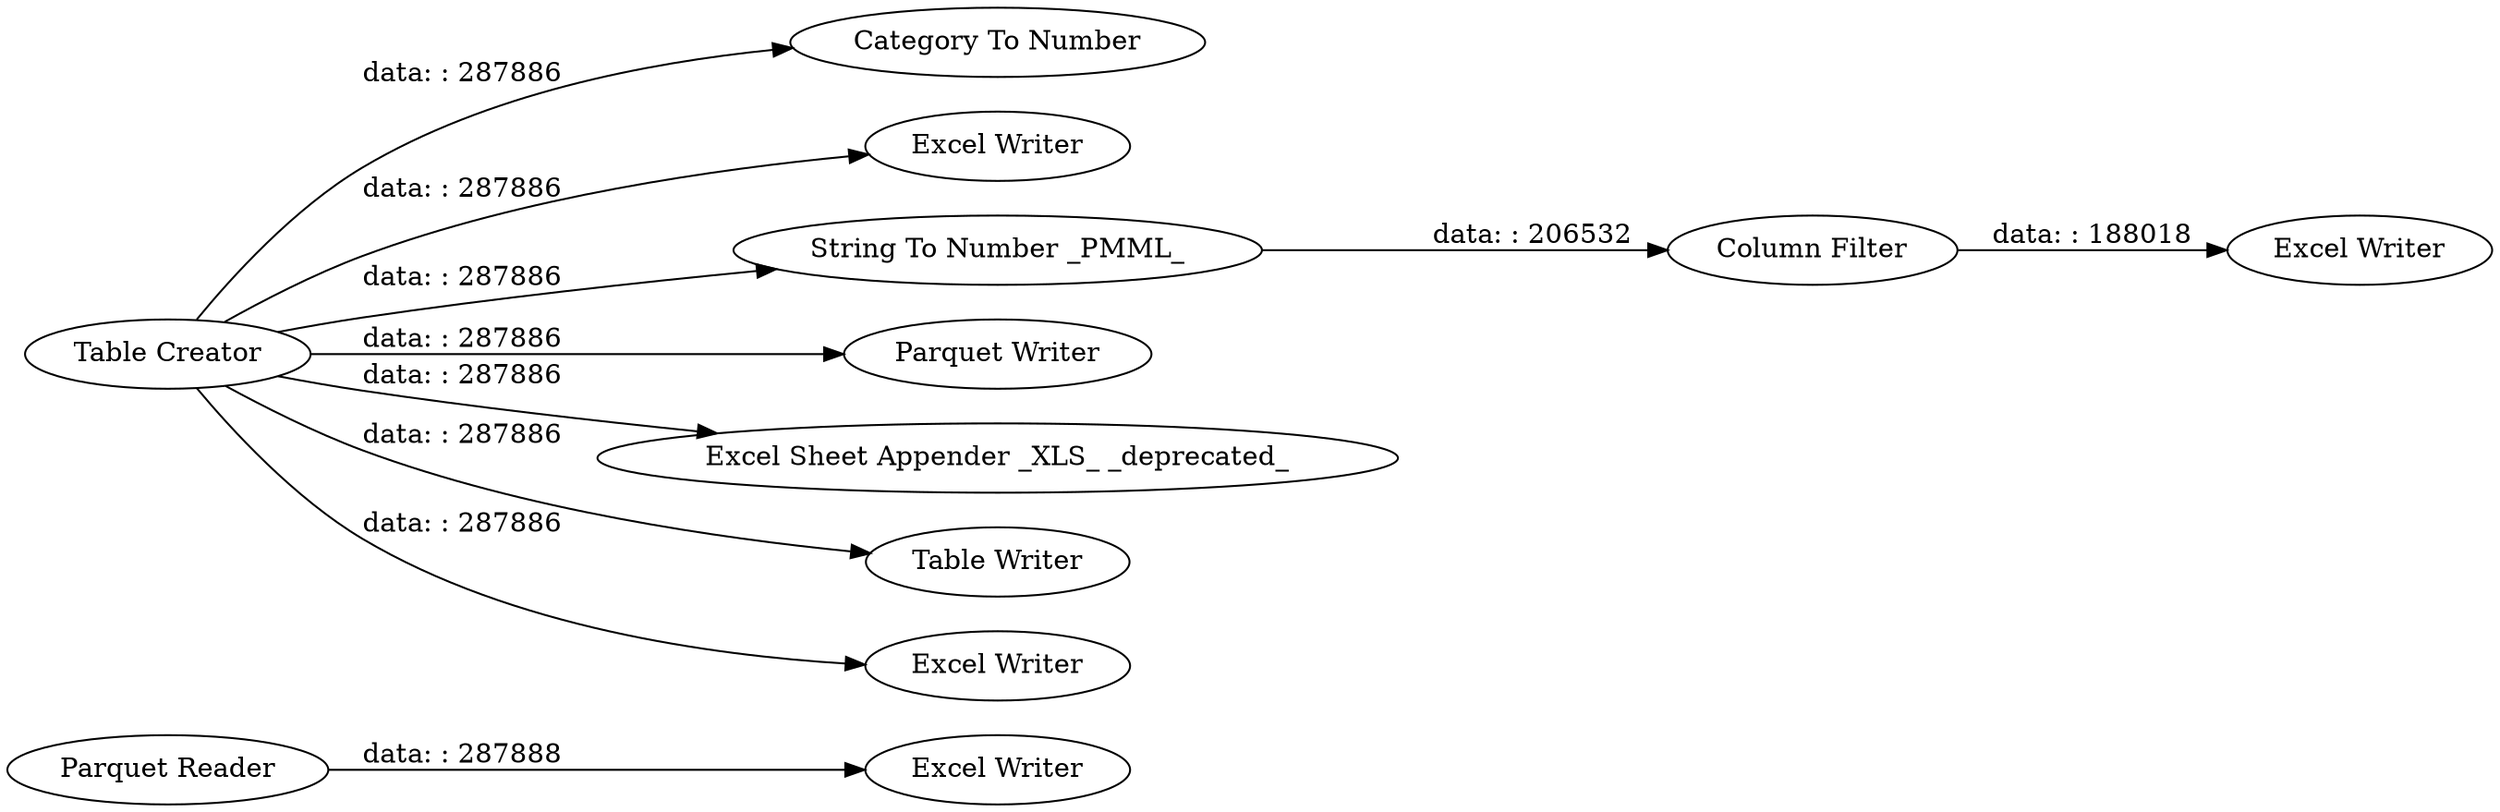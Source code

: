 digraph {
	"2524510910690718181_1044" [label="Excel Writer"]
	"2524510910690718181_1049" [label="Column Filter"]
	"2524510910690718181_1046" [label="Category To Number"]
	"2524510910690718181_1" [label="Table Creator"]
	"2524510910690718181_1045" [label="Excel Writer"]
	"2524510910690718181_1047" [label="String To Number _PMML_"]
	"2524510910690718181_1042" [label="Parquet Reader"]
	"2524510910690718181_1043" [label="Parquet Writer"]
	"2524510910690718181_1040" [label="Excel Sheet Appender _XLS_ _deprecated_"]
	"2524510910690718181_1048" [label="Excel Writer"]
	"2524510910690718181_1041" [label="Table Writer"]
	"2524510910690718181_2" [label="Excel Writer"]
	"2524510910690718181_1" -> "2524510910690718181_2" [label="data: : 287886"]
	"2524510910690718181_1042" -> "2524510910690718181_1044" [label="data: : 287888"]
	"2524510910690718181_1" -> "2524510910690718181_1047" [label="data: : 287886"]
	"2524510910690718181_1" -> "2524510910690718181_1046" [label="data: : 287886"]
	"2524510910690718181_1" -> "2524510910690718181_1045" [label="data: : 287886"]
	"2524510910690718181_1" -> "2524510910690718181_1043" [label="data: : 287886"]
	"2524510910690718181_1" -> "2524510910690718181_1041" [label="data: : 287886"]
	"2524510910690718181_1049" -> "2524510910690718181_1048" [label="data: : 188018"]
	"2524510910690718181_1" -> "2524510910690718181_1040" [label="data: : 287886"]
	"2524510910690718181_1047" -> "2524510910690718181_1049" [label="data: : 206532"]
	rankdir=LR
}
